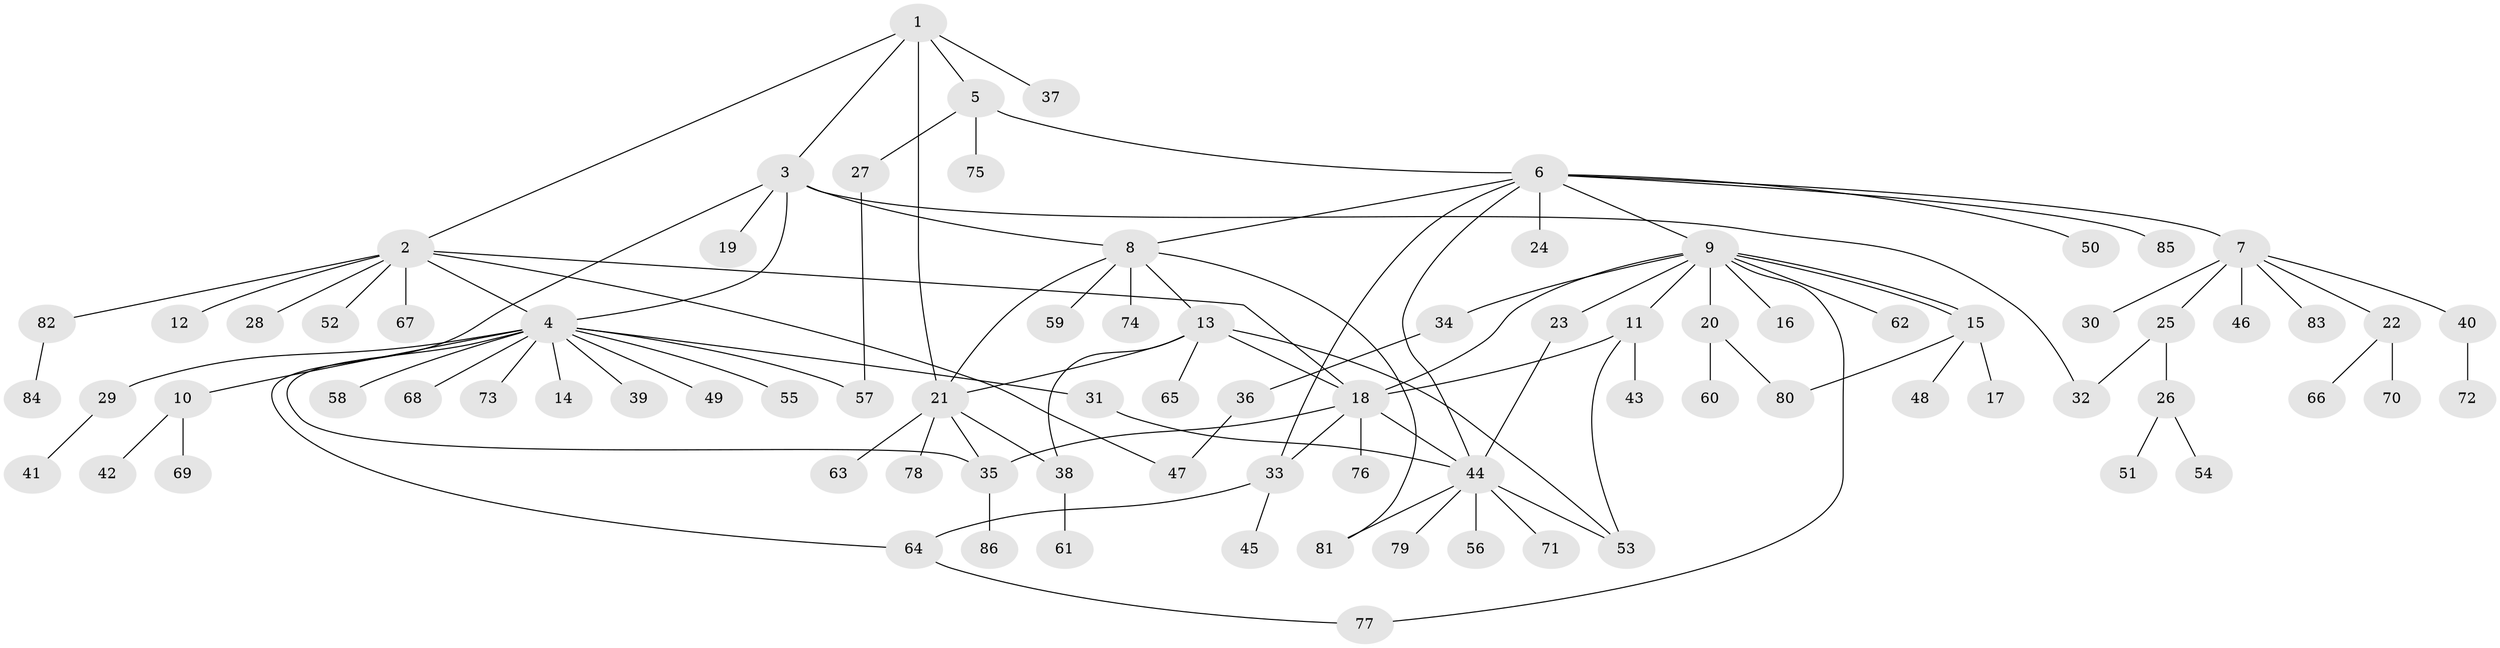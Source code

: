 // Generated by graph-tools (version 1.1) at 2025/01/03/09/25 03:01:42]
// undirected, 86 vertices, 109 edges
graph export_dot {
graph [start="1"]
  node [color=gray90,style=filled];
  1;
  2;
  3;
  4;
  5;
  6;
  7;
  8;
  9;
  10;
  11;
  12;
  13;
  14;
  15;
  16;
  17;
  18;
  19;
  20;
  21;
  22;
  23;
  24;
  25;
  26;
  27;
  28;
  29;
  30;
  31;
  32;
  33;
  34;
  35;
  36;
  37;
  38;
  39;
  40;
  41;
  42;
  43;
  44;
  45;
  46;
  47;
  48;
  49;
  50;
  51;
  52;
  53;
  54;
  55;
  56;
  57;
  58;
  59;
  60;
  61;
  62;
  63;
  64;
  65;
  66;
  67;
  68;
  69;
  70;
  71;
  72;
  73;
  74;
  75;
  76;
  77;
  78;
  79;
  80;
  81;
  82;
  83;
  84;
  85;
  86;
  1 -- 2;
  1 -- 3;
  1 -- 5;
  1 -- 21;
  1 -- 37;
  2 -- 4;
  2 -- 12;
  2 -- 18;
  2 -- 28;
  2 -- 47;
  2 -- 52;
  2 -- 67;
  2 -- 82;
  3 -- 4;
  3 -- 8;
  3 -- 19;
  3 -- 32;
  3 -- 64;
  4 -- 10;
  4 -- 14;
  4 -- 29;
  4 -- 31;
  4 -- 35;
  4 -- 39;
  4 -- 49;
  4 -- 55;
  4 -- 57;
  4 -- 58;
  4 -- 68;
  4 -- 73;
  5 -- 6;
  5 -- 27;
  5 -- 75;
  6 -- 7;
  6 -- 8;
  6 -- 9;
  6 -- 24;
  6 -- 33;
  6 -- 44;
  6 -- 50;
  6 -- 85;
  7 -- 22;
  7 -- 25;
  7 -- 30;
  7 -- 40;
  7 -- 46;
  7 -- 83;
  8 -- 13;
  8 -- 21;
  8 -- 59;
  8 -- 74;
  8 -- 81;
  9 -- 11;
  9 -- 15;
  9 -- 15;
  9 -- 16;
  9 -- 18;
  9 -- 20;
  9 -- 23;
  9 -- 34;
  9 -- 62;
  9 -- 77;
  10 -- 42;
  10 -- 69;
  11 -- 18;
  11 -- 43;
  11 -- 53;
  13 -- 18;
  13 -- 21;
  13 -- 38;
  13 -- 53;
  13 -- 65;
  15 -- 17;
  15 -- 48;
  15 -- 80;
  18 -- 33;
  18 -- 35;
  18 -- 44;
  18 -- 76;
  20 -- 60;
  20 -- 80;
  21 -- 35;
  21 -- 38;
  21 -- 63;
  21 -- 78;
  22 -- 66;
  22 -- 70;
  23 -- 44;
  25 -- 26;
  25 -- 32;
  26 -- 51;
  26 -- 54;
  27 -- 57;
  29 -- 41;
  31 -- 44;
  33 -- 45;
  33 -- 64;
  34 -- 36;
  35 -- 86;
  36 -- 47;
  38 -- 61;
  40 -- 72;
  44 -- 53;
  44 -- 56;
  44 -- 71;
  44 -- 79;
  44 -- 81;
  64 -- 77;
  82 -- 84;
}
